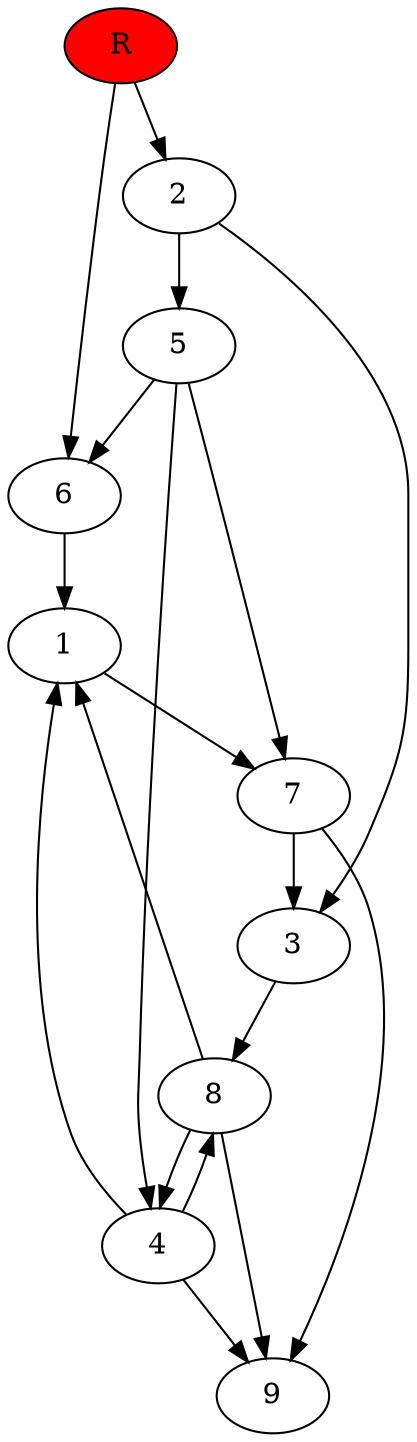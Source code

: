 digraph prb39349 {
	1
	2
	3
	4
	5
	6
	7
	8
	R [fillcolor="#ff0000" style=filled]
	1 -> 7
	2 -> 3
	2 -> 5
	3 -> 8
	4 -> 1
	4 -> 8
	4 -> 9
	5 -> 4
	5 -> 6
	5 -> 7
	6 -> 1
	7 -> 3
	7 -> 9
	8 -> 1
	8 -> 4
	8 -> 9
	R -> 2
	R -> 6
}
